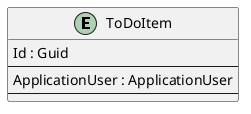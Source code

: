 @startuml

entity ToDoItem {
    Id : Guid
    --
    ApplicationUser : ApplicationUser
    ' ToDoItemKeyCodePlaceholder
    --
    ' ToDoItemPropertyCodePlaceholder
}

' EntityCodePlaceholder

' RelationshipCodePlaceholder

@enduml
